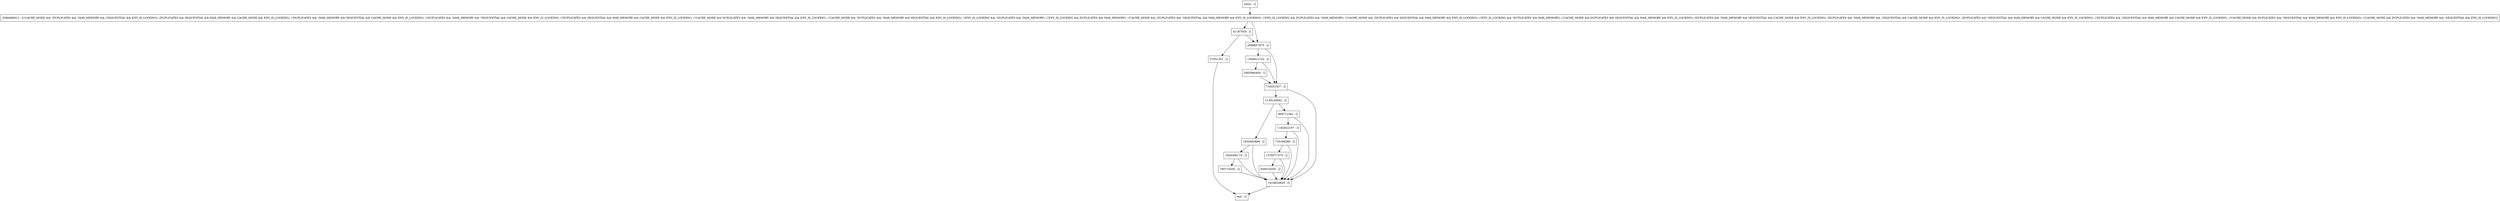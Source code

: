 digraph setTarget {
node [shape=record];
57931351 [label="57931351 - []"];
1950492889 [label="1950492889 - []"];
718196099 [label="718196099 - []"];
2089466912 [label="2089466912 - [(!CACHE_MODE && !DUPLICATES && !MAX_MEMORY && !SEQUENTIAL && ENV_IS_LOCKING), (DUPLICATES && SEQUENTIAL && MAX_MEMORY && CACHE_MODE && ENV_IS_LOCKING), (!DUPLICATES && !MAX_MEMORY && SEQUENTIAL && CACHE_MODE && ENV_IS_LOCKING), (!DUPLICATES && !MAX_MEMORY && !SEQUENTIAL && CACHE_MODE && ENV_IS_LOCKING), (!DUPLICATES && SEQUENTIAL && MAX_MEMORY && CACHE_MODE && ENV_IS_LOCKING), (!CACHE_MODE && DUPLICATES && !MAX_MEMORY && SEQUENTIAL && ENV_IS_LOCKING), (!CACHE_MODE && !DUPLICATES && !MAX_MEMORY && SEQUENTIAL && ENV_IS_LOCKING), (!ENV_IS_LOCKING && !DUPLICATES && !MAX_MEMORY), (!ENV_IS_LOCKING && DUPLICATES && MAX_MEMORY), (!CACHE_MODE && !DUPLICATES && !SEQUENTIAL && MAX_MEMORY && ENV_IS_LOCKING), (!ENV_IS_LOCKING && DUPLICATES && !MAX_MEMORY), (!CACHE_MODE && !DUPLICATES && SEQUENTIAL && MAX_MEMORY && ENV_IS_LOCKING), (!ENV_IS_LOCKING && !DUPLICATES && MAX_MEMORY), (!CACHE_MODE && DUPLICATES && SEQUENTIAL && MAX_MEMORY && ENV_IS_LOCKING), (DUPLICATES && !MAX_MEMORY && SEQUENTIAL && CACHE_MODE && ENV_IS_LOCKING), (DUPLICATES && !MAX_MEMORY && !SEQUENTIAL && CACHE_MODE && ENV_IS_LOCKING), (DUPLICATES && !SEQUENTIAL && MAX_MEMORY && CACHE_MODE && ENV_IS_LOCKING), (!DUPLICATES && !SEQUENTIAL && MAX_MEMORY && CACHE_MODE && ENV_IS_LOCKING), (!CACHE_MODE && DUPLICATES && !SEQUENTIAL && MAX_MEMORY && ENV_IS_LOCKING), (!CACHE_MODE && DUPLICATES && !MAX_MEMORY && !SEQUENTIAL && ENV_IS_LOCKING)]"];
936019205 [label="936019205 - []"];
41187054 [label="41187054 - []"];
2088857675 [label="2088857675 - []"];
780715030 [label="780715030 - []"];
1920380174 [label="1920380174 - []"];
1564811152 [label="1564811152 - []"];
908711581 [label="908711581 - []"];
2082984400 [label="2082984400 - []"];
entry [label="entry - []"];
exit [label="exit - []"];
1139144942 [label="1139144942 - []"];
716251557 [label="716251557 - []"];
1182822197 [label="1182822197 - []"];
1378577273 [label="1378577273 - []"];
1618624845 [label="1618624845 - []"];
entry;
exit;
57931351 -> exit;
1950492889 -> 1920380174;
1950492889 -> 1618624845;
718196099 -> 1378577273;
718196099 -> 1618624845;
2089466912 -> 41187054;
2089466912 -> 2088857675;
936019205 -> 1618624845;
41187054 -> 57931351;
41187054 -> 2088857675;
2088857675 -> 716251557;
2088857675 -> 1564811152;
780715030 -> 1618624845;
1920380174 -> 780715030;
1920380174 -> 1618624845;
1564811152 -> 716251557;
1564811152 -> 2082984400;
908711581 -> 1182822197;
908711581 -> 1618624845;
2082984400 -> 716251557;
entry -> 2089466912;
1139144942 -> 1950492889;
1139144942 -> 908711581;
716251557 -> 1139144942;
716251557 -> 1618624845;
1182822197 -> 718196099;
1182822197 -> 1618624845;
1378577273 -> 936019205;
1378577273 -> 1618624845;
1618624845 -> exit;
}
